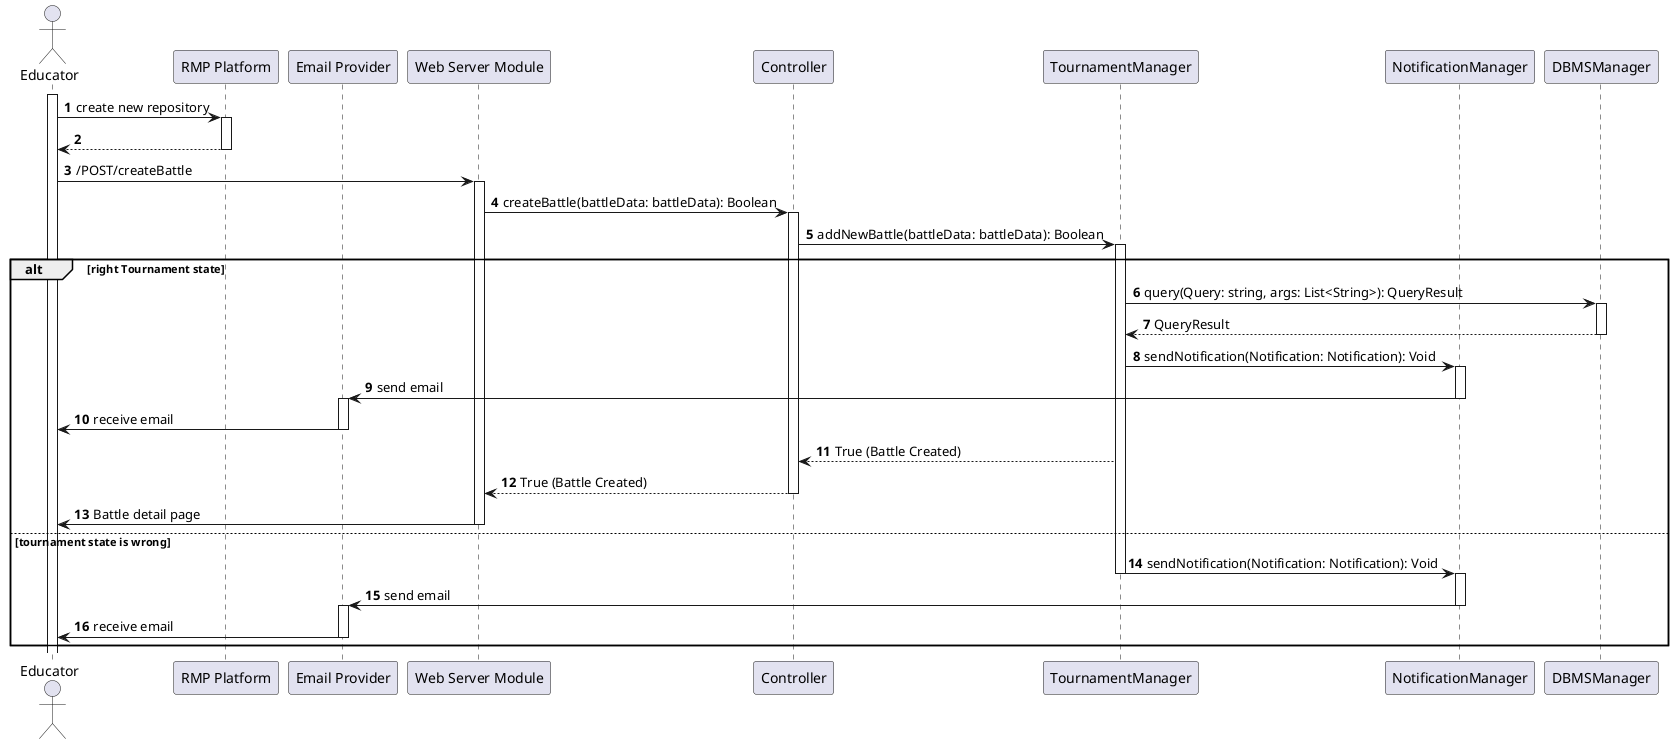 @startuml

'NEW:w
autonumber
actor Educator as E
participant "RMP Platform" as RMP
participant "Email Provider" as EM 
participant "Web Server Module" as WS
participant Controller as C
participant TournamentManager as TM
participant NotificationManager as NM
participant DBMSManager as DB 

activate E
E -> RMP: create new repository
activate RMP
RMP --> E
deactivate RMP
E -> WS: /POST/createBattle
activate WS
WS -> C: createBattle(battleData: battleData): Boolean
activate C
C -> TM: addNewBattle(battleData: battleData): Boolean
activate TM
alt right Tournament state
    TM -> DB: query(Query: string, args: List<String>): QueryResult
    activate DB
    DB --> TM: QueryResult
    deactivate DB
    TM -> NM: sendNotification(Notification: Notification): Void
    activate NM
    NM -> EM: send email
    deactivate NM
    activate EM
    EM -> E: receive email
    deactivate EM
    TM --> C: True (Battle Created)
    C --> WS: True (Battle Created)
    deactivate C
    WS -> E: Battle detail page
    deactivate WS
else tournament state is wrong 
    TM -> NM: sendNotification(Notification: Notification): Void
    deactivate TM
    activate NM
    NM -> EM: send email
    deactivate NM
    activate EM
    EM -> E: receive email
    deactivate EM
end
@enduml
